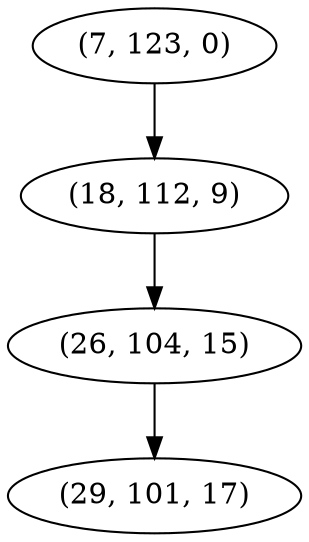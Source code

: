 digraph tree {
    "(7, 123, 0)";
    "(18, 112, 9)";
    "(26, 104, 15)";
    "(29, 101, 17)";
    "(7, 123, 0)" -> "(18, 112, 9)";
    "(18, 112, 9)" -> "(26, 104, 15)";
    "(26, 104, 15)" -> "(29, 101, 17)";
}
